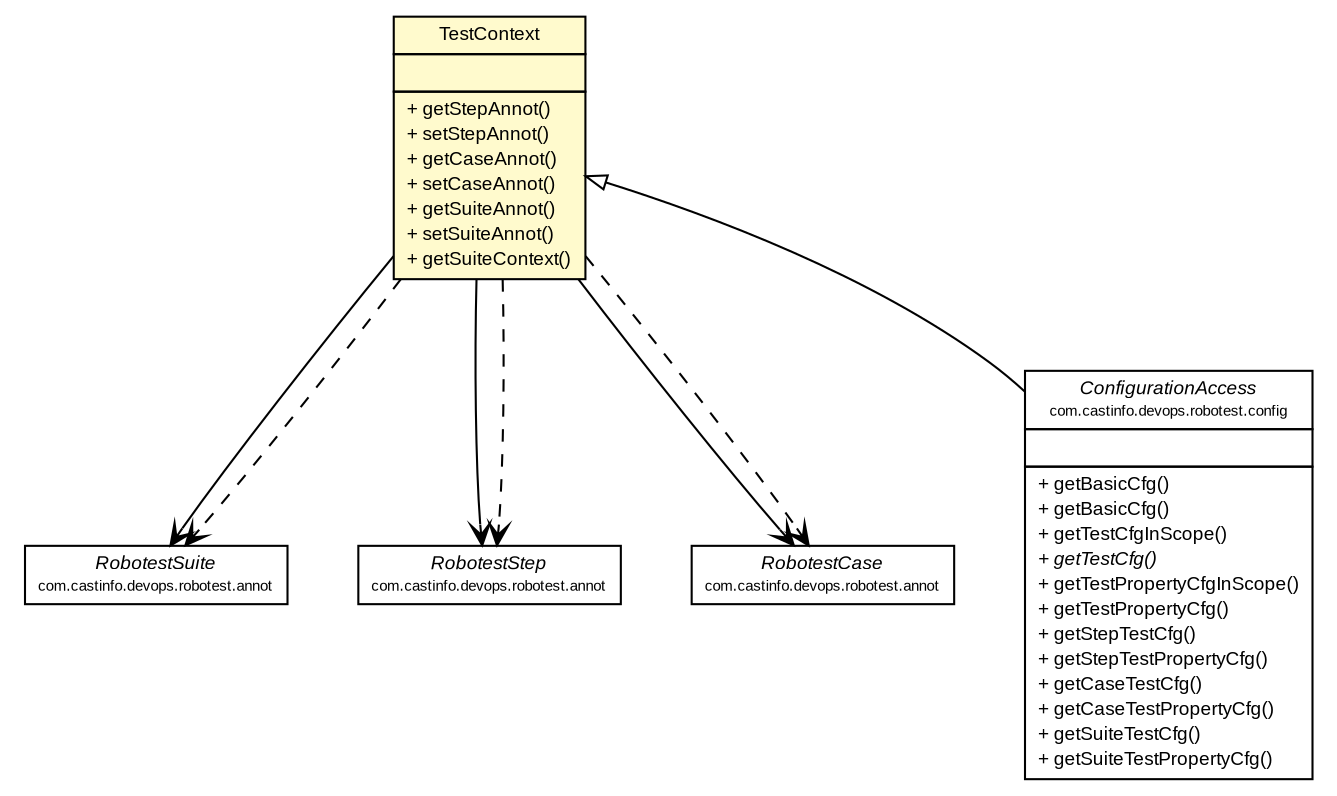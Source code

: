 #!/usr/local/bin/dot
#
# Class diagram 
# Generated by UMLGraph version R5_6-24-gf6e263 (https://www.umlgraph.org/)
#

digraph G {
	edge [fontname="arial",fontsize=10,labelfontname="arial",labelfontsize=10];
	node [fontname="arial",fontsize=10,shape=plaintext];
	nodesep=0.25;
	ranksep=0.5;
	// com.castinfo.devops.robotest.annot.RobotestSuite
	c2387 [label=<<table title="com.castinfo.devops.robotest.annot.RobotestSuite" border="0" cellborder="1" cellspacing="0" cellpadding="2" port="p" href="./annot/RobotestSuite.html">
		<tr><td><table border="0" cellspacing="0" cellpadding="1">
<tr><td align="center" balign="center"><font face="arial italic"> RobotestSuite </font></td></tr>
<tr><td align="center" balign="center"><font point-size="7.0"> com.castinfo.devops.robotest.annot </font></td></tr>
		</table></td></tr>
		</table>>, URL="./annot/RobotestSuite.html", fontname="arial", fontcolor="black", fontsize=9.0];
	// com.castinfo.devops.robotest.annot.RobotestStep
	c2388 [label=<<table title="com.castinfo.devops.robotest.annot.RobotestStep" border="0" cellborder="1" cellspacing="0" cellpadding="2" port="p" href="./annot/RobotestStep.html">
		<tr><td><table border="0" cellspacing="0" cellpadding="1">
<tr><td align="center" balign="center"><font face="arial italic"> RobotestStep </font></td></tr>
<tr><td align="center" balign="center"><font point-size="7.0"> com.castinfo.devops.robotest.annot </font></td></tr>
		</table></td></tr>
		</table>>, URL="./annot/RobotestStep.html", fontname="arial", fontcolor="black", fontsize=9.0];
	// com.castinfo.devops.robotest.annot.RobotestCase
	c2390 [label=<<table title="com.castinfo.devops.robotest.annot.RobotestCase" border="0" cellborder="1" cellspacing="0" cellpadding="2" port="p" href="./annot/RobotestCase.html">
		<tr><td><table border="0" cellspacing="0" cellpadding="1">
<tr><td align="center" balign="center"><font face="arial italic"> RobotestCase </font></td></tr>
<tr><td align="center" balign="center"><font point-size="7.0"> com.castinfo.devops.robotest.annot </font></td></tr>
		</table></td></tr>
		</table>>, URL="./annot/RobotestCase.html", fontname="arial", fontcolor="black", fontsize=9.0];
	// com.castinfo.devops.robotest.config.ConfigurationAccess
	c2399 [label=<<table title="com.castinfo.devops.robotest.config.ConfigurationAccess" border="0" cellborder="1" cellspacing="0" cellpadding="2" port="p" href="./config/ConfigurationAccess.html">
		<tr><td><table border="0" cellspacing="0" cellpadding="1">
<tr><td align="center" balign="center"><font face="arial italic"> ConfigurationAccess </font></td></tr>
<tr><td align="center" balign="center"><font point-size="7.0"> com.castinfo.devops.robotest.config </font></td></tr>
		</table></td></tr>
		<tr><td><table border="0" cellspacing="0" cellpadding="1">
<tr><td align="left" balign="left">  </td></tr>
		</table></td></tr>
		<tr><td><table border="0" cellspacing="0" cellpadding="1">
<tr><td align="left" balign="left"> + getBasicCfg() </td></tr>
<tr><td align="left" balign="left"> + getBasicCfg() </td></tr>
<tr><td align="left" balign="left"> + getTestCfgInScope() </td></tr>
<tr><td align="left" balign="left"><font face="arial italic" point-size="9.0"> + getTestCfg() </font></td></tr>
<tr><td align="left" balign="left"> + getTestPropertyCfgInScope() </td></tr>
<tr><td align="left" balign="left"> + getTestPropertyCfg() </td></tr>
<tr><td align="left" balign="left"> + getStepTestCfg() </td></tr>
<tr><td align="left" balign="left"> + getStepTestPropertyCfg() </td></tr>
<tr><td align="left" balign="left"> + getCaseTestCfg() </td></tr>
<tr><td align="left" balign="left"> + getCaseTestPropertyCfg() </td></tr>
<tr><td align="left" balign="left"> + getSuiteTestCfg() </td></tr>
<tr><td align="left" balign="left"> + getSuiteTestPropertyCfg() </td></tr>
		</table></td></tr>
		</table>>, URL="./config/ConfigurationAccess.html", fontname="arial", fontcolor="black", fontsize=9.0];
	// com.castinfo.devops.robotest.TestContext
	c2406 [label=<<table title="com.castinfo.devops.robotest.TestContext" border="0" cellborder="1" cellspacing="0" cellpadding="2" port="p" bgcolor="lemonChiffon" href="./TestContext.html">
		<tr><td><table border="0" cellspacing="0" cellpadding="1">
<tr><td align="center" balign="center"> TestContext </td></tr>
		</table></td></tr>
		<tr><td><table border="0" cellspacing="0" cellpadding="1">
<tr><td align="left" balign="left">  </td></tr>
		</table></td></tr>
		<tr><td><table border="0" cellspacing="0" cellpadding="1">
<tr><td align="left" balign="left"> + getStepAnnot() </td></tr>
<tr><td align="left" balign="left"> + setStepAnnot() </td></tr>
<tr><td align="left" balign="left"> + getCaseAnnot() </td></tr>
<tr><td align="left" balign="left"> + setCaseAnnot() </td></tr>
<tr><td align="left" balign="left"> + getSuiteAnnot() </td></tr>
<tr><td align="left" balign="left"> + setSuiteAnnot() </td></tr>
<tr><td align="left" balign="left"> + getSuiteContext() </td></tr>
		</table></td></tr>
		</table>>, URL="./TestContext.html", fontname="arial", fontcolor="black", fontsize=9.0];
	//com.castinfo.devops.robotest.config.ConfigurationAccess extends com.castinfo.devops.robotest.TestContext
	c2406:p -> c2399:p [dir=back,arrowtail=empty];
	// com.castinfo.devops.robotest.TestContext NAVASSOC com.castinfo.devops.robotest.annot.RobotestStep
	c2406:p -> c2388:p [taillabel="", label="", headlabel="", fontname="arial", fontcolor="black", fontsize=10.0, color="black", arrowhead=open];
	// com.castinfo.devops.robotest.TestContext NAVASSOC com.castinfo.devops.robotest.annot.RobotestCase
	c2406:p -> c2390:p [taillabel="", label="", headlabel="", fontname="arial", fontcolor="black", fontsize=10.0, color="black", arrowhead=open];
	// com.castinfo.devops.robotest.TestContext NAVASSOC com.castinfo.devops.robotest.annot.RobotestSuite
	c2406:p -> c2387:p [taillabel="", label="", headlabel="", fontname="arial", fontcolor="black", fontsize=10.0, color="black", arrowhead=open];
	// com.castinfo.devops.robotest.TestContext DEPEND com.castinfo.devops.robotest.annot.RobotestCase
	c2406:p -> c2390:p [taillabel="", label="", headlabel="", fontname="arial", fontcolor="black", fontsize=10.0, color="black", arrowhead=open, style=dashed];
	// com.castinfo.devops.robotest.TestContext DEPEND com.castinfo.devops.robotest.annot.RobotestSuite
	c2406:p -> c2387:p [taillabel="", label="", headlabel="", fontname="arial", fontcolor="black", fontsize=10.0, color="black", arrowhead=open, style=dashed];
	// com.castinfo.devops.robotest.TestContext DEPEND com.castinfo.devops.robotest.annot.RobotestStep
	c2406:p -> c2388:p [taillabel="", label="", headlabel="", fontname="arial", fontcolor="black", fontsize=10.0, color="black", arrowhead=open, style=dashed];
}

